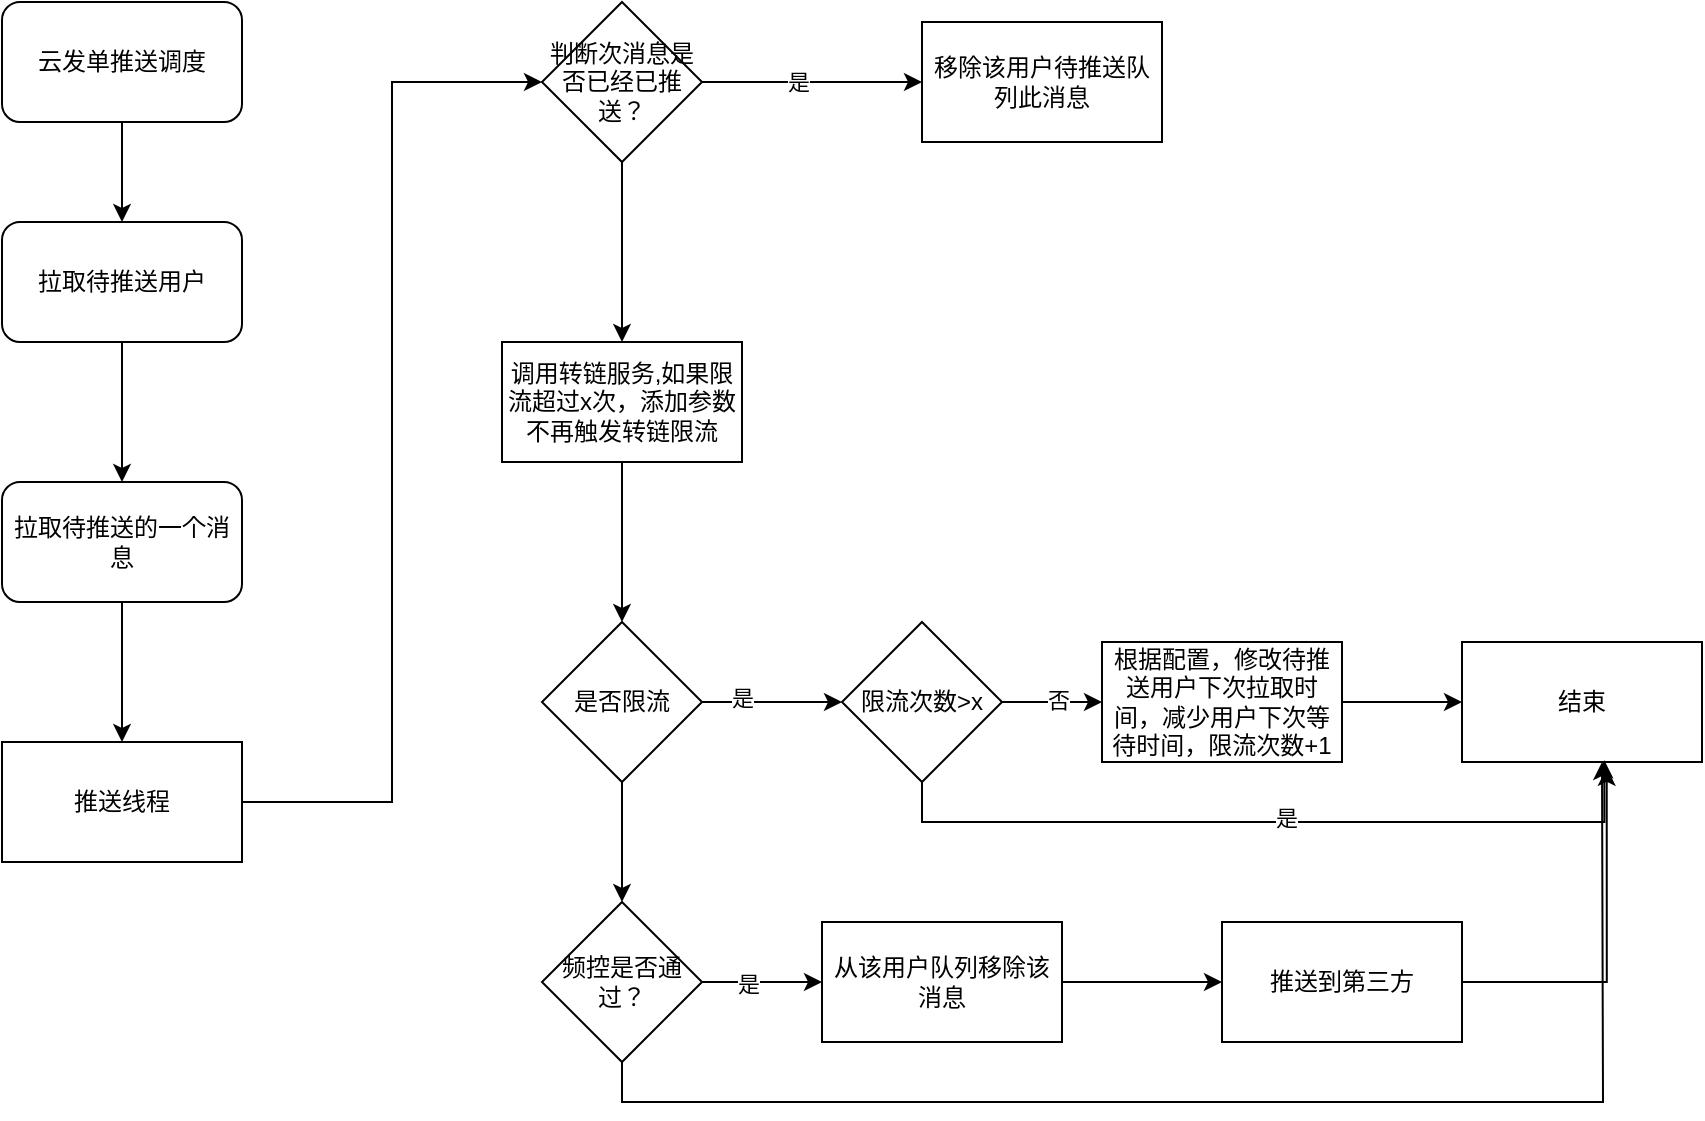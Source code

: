 <mxfile version="27.0.3">
  <diagram name="第 1 页" id="v3UoIV-K40v_R0nd_CR2">
    <mxGraphModel dx="1344" dy="828" grid="1" gridSize="10" guides="1" tooltips="1" connect="1" arrows="1" fold="1" page="1" pageScale="1" pageWidth="827" pageHeight="1169" math="0" shadow="0">
      <root>
        <mxCell id="0" />
        <mxCell id="1" parent="0" />
        <mxCell id="ukhklaAYOwJYBebPquZN-9" value="" style="edgeStyle=orthogonalEdgeStyle;rounded=0;orthogonalLoop=1;jettySize=auto;html=1;" edge="1" parent="1" source="ukhklaAYOwJYBebPquZN-6" target="ukhklaAYOwJYBebPquZN-8">
          <mxGeometry relative="1" as="geometry" />
        </mxCell>
        <mxCell id="ukhklaAYOwJYBebPquZN-6" value="云发单推送调度" style="rounded=1;whiteSpace=wrap;html=1;" vertex="1" parent="1">
          <mxGeometry x="310" y="150" width="120" height="60" as="geometry" />
        </mxCell>
        <mxCell id="ukhklaAYOwJYBebPquZN-11" value="" style="edgeStyle=orthogonalEdgeStyle;rounded=0;orthogonalLoop=1;jettySize=auto;html=1;" edge="1" parent="1" source="ukhklaAYOwJYBebPquZN-8" target="ukhklaAYOwJYBebPquZN-10">
          <mxGeometry relative="1" as="geometry" />
        </mxCell>
        <mxCell id="ukhklaAYOwJYBebPquZN-8" value="拉取待推送用户" style="rounded=1;whiteSpace=wrap;html=1;" vertex="1" parent="1">
          <mxGeometry x="310" y="260" width="120" height="60" as="geometry" />
        </mxCell>
        <mxCell id="ukhklaAYOwJYBebPquZN-13" value="" style="edgeStyle=orthogonalEdgeStyle;rounded=0;orthogonalLoop=1;jettySize=auto;html=1;" edge="1" parent="1" source="ukhklaAYOwJYBebPquZN-10">
          <mxGeometry relative="1" as="geometry">
            <mxPoint x="370" y="520" as="targetPoint" />
          </mxGeometry>
        </mxCell>
        <mxCell id="ukhklaAYOwJYBebPquZN-10" value="拉取待推送的一个消息" style="rounded=1;whiteSpace=wrap;html=1;" vertex="1" parent="1">
          <mxGeometry x="310" y="390" width="120" height="60" as="geometry" />
        </mxCell>
        <mxCell id="ukhklaAYOwJYBebPquZN-29" style="edgeStyle=orthogonalEdgeStyle;rounded=0;orthogonalLoop=1;jettySize=auto;html=1;exitX=1;exitY=0.5;exitDx=0;exitDy=0;entryX=0;entryY=0.5;entryDx=0;entryDy=0;" edge="1" parent="1" source="ukhklaAYOwJYBebPquZN-23" target="ukhklaAYOwJYBebPquZN-26">
          <mxGeometry relative="1" as="geometry" />
        </mxCell>
        <mxCell id="ukhklaAYOwJYBebPquZN-23" value="推送线程" style="whiteSpace=wrap;html=1;" vertex="1" parent="1">
          <mxGeometry x="310" y="520" width="120" height="60" as="geometry" />
        </mxCell>
        <mxCell id="ukhklaAYOwJYBebPquZN-28" value="" style="edgeStyle=orthogonalEdgeStyle;rounded=0;orthogonalLoop=1;jettySize=auto;html=1;" edge="1" parent="1" source="ukhklaAYOwJYBebPquZN-26" target="ukhklaAYOwJYBebPquZN-27">
          <mxGeometry relative="1" as="geometry" />
        </mxCell>
        <mxCell id="ukhklaAYOwJYBebPquZN-30" value="是" style="edgeLabel;html=1;align=center;verticalAlign=middle;resizable=0;points=[];" vertex="1" connectable="0" parent="ukhklaAYOwJYBebPquZN-28">
          <mxGeometry x="-0.125" relative="1" as="geometry">
            <mxPoint as="offset" />
          </mxGeometry>
        </mxCell>
        <mxCell id="ukhklaAYOwJYBebPquZN-32" value="" style="edgeStyle=orthogonalEdgeStyle;rounded=0;orthogonalLoop=1;jettySize=auto;html=1;" edge="1" parent="1" source="ukhklaAYOwJYBebPquZN-26" target="ukhklaAYOwJYBebPquZN-31">
          <mxGeometry relative="1" as="geometry" />
        </mxCell>
        <mxCell id="ukhklaAYOwJYBebPquZN-26" value="判断次消息是否已经已推送？" style="rhombus;whiteSpace=wrap;html=1;" vertex="1" parent="1">
          <mxGeometry x="580" y="150" width="80" height="80" as="geometry" />
        </mxCell>
        <mxCell id="ukhklaAYOwJYBebPquZN-27" value="移除该用户待推送队列此消息" style="whiteSpace=wrap;html=1;" vertex="1" parent="1">
          <mxGeometry x="770" y="160" width="120" height="60" as="geometry" />
        </mxCell>
        <mxCell id="ukhklaAYOwJYBebPquZN-36" value="" style="edgeStyle=orthogonalEdgeStyle;rounded=0;orthogonalLoop=1;jettySize=auto;html=1;" edge="1" parent="1" source="ukhklaAYOwJYBebPquZN-31" target="ukhklaAYOwJYBebPquZN-35">
          <mxGeometry relative="1" as="geometry" />
        </mxCell>
        <mxCell id="ukhklaAYOwJYBebPquZN-31" value="调用转链服务,如果限流超过x次，添加参数不再触发转链限流" style="whiteSpace=wrap;html=1;" vertex="1" parent="1">
          <mxGeometry x="560" y="320" width="120" height="60" as="geometry" />
        </mxCell>
        <mxCell id="ukhklaAYOwJYBebPquZN-43" value="" style="edgeStyle=orthogonalEdgeStyle;rounded=0;orthogonalLoop=1;jettySize=auto;html=1;" edge="1" parent="1" source="ukhklaAYOwJYBebPquZN-35" target="ukhklaAYOwJYBebPquZN-42">
          <mxGeometry relative="1" as="geometry" />
        </mxCell>
        <mxCell id="ukhklaAYOwJYBebPquZN-45" value="是" style="edgeLabel;html=1;align=center;verticalAlign=middle;resizable=0;points=[];" vertex="1" connectable="0" parent="ukhklaAYOwJYBebPquZN-43">
          <mxGeometry x="-0.425" y="2" relative="1" as="geometry">
            <mxPoint as="offset" />
          </mxGeometry>
        </mxCell>
        <mxCell id="ukhklaAYOwJYBebPquZN-52" value="" style="edgeStyle=orthogonalEdgeStyle;rounded=0;orthogonalLoop=1;jettySize=auto;html=1;" edge="1" parent="1" source="ukhklaAYOwJYBebPquZN-35" target="ukhklaAYOwJYBebPquZN-51">
          <mxGeometry relative="1" as="geometry" />
        </mxCell>
        <mxCell id="ukhklaAYOwJYBebPquZN-35" value="是否限流" style="rhombus;whiteSpace=wrap;html=1;" vertex="1" parent="1">
          <mxGeometry x="580" y="460" width="80" height="80" as="geometry" />
        </mxCell>
        <mxCell id="ukhklaAYOwJYBebPquZN-40" value="" style="edgeStyle=orthogonalEdgeStyle;rounded=0;orthogonalLoop=1;jettySize=auto;html=1;" edge="1" parent="1" source="ukhklaAYOwJYBebPquZN-37" target="ukhklaAYOwJYBebPquZN-39">
          <mxGeometry relative="1" as="geometry" />
        </mxCell>
        <mxCell id="ukhklaAYOwJYBebPquZN-37" value="根据配置，修改待推送用户下次拉取时间，减少用户下次等待时间，限流次数+1" style="whiteSpace=wrap;html=1;" vertex="1" parent="1">
          <mxGeometry x="860" y="470" width="120" height="60" as="geometry" />
        </mxCell>
        <mxCell id="ukhklaAYOwJYBebPquZN-39" value="结束" style="whiteSpace=wrap;html=1;" vertex="1" parent="1">
          <mxGeometry x="1040" y="470" width="120" height="60" as="geometry" />
        </mxCell>
        <mxCell id="ukhklaAYOwJYBebPquZN-44" style="edgeStyle=orthogonalEdgeStyle;rounded=0;orthogonalLoop=1;jettySize=auto;html=1;exitX=1;exitY=0.5;exitDx=0;exitDy=0;" edge="1" parent="1" source="ukhklaAYOwJYBebPquZN-42" target="ukhklaAYOwJYBebPquZN-37">
          <mxGeometry relative="1" as="geometry" />
        </mxCell>
        <mxCell id="ukhklaAYOwJYBebPquZN-46" value="否" style="edgeLabel;html=1;align=center;verticalAlign=middle;resizable=0;points=[];" vertex="1" connectable="0" parent="ukhklaAYOwJYBebPquZN-44">
          <mxGeometry x="0.125" y="1" relative="1" as="geometry">
            <mxPoint as="offset" />
          </mxGeometry>
        </mxCell>
        <mxCell id="ukhklaAYOwJYBebPquZN-42" value="限流次数&amp;gt;x" style="rhombus;whiteSpace=wrap;html=1;" vertex="1" parent="1">
          <mxGeometry x="730" y="460" width="80" height="80" as="geometry" />
        </mxCell>
        <mxCell id="ukhklaAYOwJYBebPquZN-47" style="edgeStyle=orthogonalEdgeStyle;rounded=0;orthogonalLoop=1;jettySize=auto;html=1;exitX=0.5;exitY=1;exitDx=0;exitDy=0;entryX=0.593;entryY=0.986;entryDx=0;entryDy=0;entryPerimeter=0;" edge="1" parent="1" source="ukhklaAYOwJYBebPquZN-42" target="ukhklaAYOwJYBebPquZN-39">
          <mxGeometry relative="1" as="geometry" />
        </mxCell>
        <mxCell id="ukhklaAYOwJYBebPquZN-48" value="是" style="edgeLabel;html=1;align=center;verticalAlign=middle;resizable=0;points=[];" vertex="1" connectable="0" parent="ukhklaAYOwJYBebPquZN-47">
          <mxGeometry x="0.031" y="2" relative="1" as="geometry">
            <mxPoint as="offset" />
          </mxGeometry>
        </mxCell>
        <mxCell id="ukhklaAYOwJYBebPquZN-54" value="" style="edgeStyle=orthogonalEdgeStyle;rounded=0;orthogonalLoop=1;jettySize=auto;html=1;" edge="1" parent="1" source="ukhklaAYOwJYBebPquZN-51" target="ukhklaAYOwJYBebPquZN-53">
          <mxGeometry relative="1" as="geometry" />
        </mxCell>
        <mxCell id="ukhklaAYOwJYBebPquZN-55" value="是" style="edgeLabel;html=1;align=center;verticalAlign=middle;resizable=0;points=[];" vertex="1" connectable="0" parent="ukhklaAYOwJYBebPquZN-54">
          <mxGeometry x="-0.254" y="-1" relative="1" as="geometry">
            <mxPoint as="offset" />
          </mxGeometry>
        </mxCell>
        <mxCell id="ukhklaAYOwJYBebPquZN-62" style="edgeStyle=orthogonalEdgeStyle;rounded=0;orthogonalLoop=1;jettySize=auto;html=1;exitX=0.5;exitY=1;exitDx=0;exitDy=0;" edge="1" parent="1" source="ukhklaAYOwJYBebPquZN-51">
          <mxGeometry relative="1" as="geometry">
            <mxPoint x="1110" y="530" as="targetPoint" />
          </mxGeometry>
        </mxCell>
        <mxCell id="ukhklaAYOwJYBebPquZN-51" value="频控是否通过？" style="rhombus;whiteSpace=wrap;html=1;" vertex="1" parent="1">
          <mxGeometry x="580" y="600" width="80" height="80" as="geometry" />
        </mxCell>
        <mxCell id="ukhklaAYOwJYBebPquZN-60" value="" style="edgeStyle=orthogonalEdgeStyle;rounded=0;orthogonalLoop=1;jettySize=auto;html=1;" edge="1" parent="1" source="ukhklaAYOwJYBebPquZN-53" target="ukhklaAYOwJYBebPquZN-59">
          <mxGeometry relative="1" as="geometry" />
        </mxCell>
        <mxCell id="ukhklaAYOwJYBebPquZN-53" value="从该用户队列移除该消息" style="whiteSpace=wrap;html=1;" vertex="1" parent="1">
          <mxGeometry x="720" y="610" width="120" height="60" as="geometry" />
        </mxCell>
        <mxCell id="ukhklaAYOwJYBebPquZN-59" value="推送到第三方" style="whiteSpace=wrap;html=1;" vertex="1" parent="1">
          <mxGeometry x="920" y="610" width="120" height="60" as="geometry" />
        </mxCell>
        <mxCell id="ukhklaAYOwJYBebPquZN-61" style="edgeStyle=orthogonalEdgeStyle;rounded=0;orthogonalLoop=1;jettySize=auto;html=1;exitX=1;exitY=0.5;exitDx=0;exitDy=0;entryX=0.603;entryY=1.048;entryDx=0;entryDy=0;entryPerimeter=0;" edge="1" parent="1" source="ukhklaAYOwJYBebPquZN-59" target="ukhklaAYOwJYBebPquZN-39">
          <mxGeometry relative="1" as="geometry" />
        </mxCell>
      </root>
    </mxGraphModel>
  </diagram>
</mxfile>
